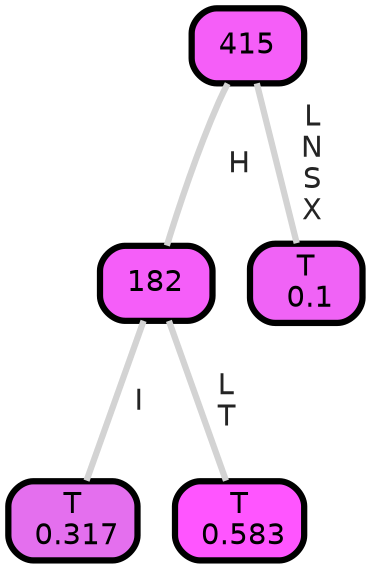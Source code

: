 graph Tree {
node [shape=box, style="filled, rounded",color="black",penwidth="3",fontcolor="black",                 fontname=helvetica] ;
graph [ranksep="0 equally", splines=straight,                 bgcolor=transparent, dpi=200] ;
edge [fontname=helvetica, fontweight=bold,fontcolor=grey14,color=lightgray] ;
0 [label="T
 0.317", fillcolor="#e46fee"] ;
1 [label="182", fillcolor="#f55ef9"] ;
2 [label="T
 0.583", fillcolor="#ff55ff"] ;
3 [label="415", fillcolor="#f55ef8"] ;
4 [label="T
 0.1", fillcolor="#f063f6"] ;
1 -- 0 [label=" I",penwidth=3] ;
1 -- 2 [label=" L\n T",penwidth=3] ;
3 -- 1 [label=" H",penwidth=3] ;
3 -- 4 [label=" L\n N\n S\n X",penwidth=3] ;
{rank = same;}}
